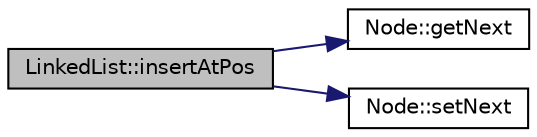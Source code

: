 digraph "LinkedList::insertAtPos"
{
  edge [fontname="Helvetica",fontsize="10",labelfontname="Helvetica",labelfontsize="10"];
  node [fontname="Helvetica",fontsize="10",shape=record];
  rankdir="LR";
  Node1 [label="LinkedList::insertAtPos",height=0.2,width=0.4,color="black", fillcolor="grey75", style="filled", fontcolor="black"];
  Node1 -> Node2 [color="midnightblue",fontsize="10",style="solid"];
  Node2 [label="Node::getNext",height=0.2,width=0.4,color="black", fillcolor="white", style="filled",URL="$classNode.html#af8f2d178f274dd254e6e1965971f0fd0"];
  Node1 -> Node3 [color="midnightblue",fontsize="10",style="solid"];
  Node3 [label="Node::setNext",height=0.2,width=0.4,color="black", fillcolor="white", style="filled",URL="$classNode.html#a0f69ba4f73cd616755f4ec0ae9fa7f96"];
}
